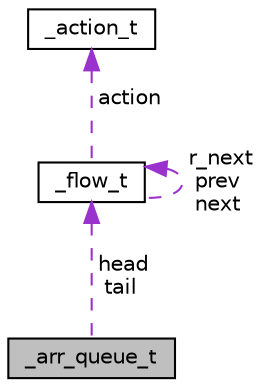 digraph "_arr_queue_t"
{
  edge [fontname="Helvetica",fontsize="10",labelfontname="Helvetica",labelfontsize="10"];
  node [fontname="Helvetica",fontsize="10",shape=record];
  Node1 [label="_arr_queue_t",height=0.2,width=0.4,color="black", fillcolor="grey75", style="filled", fontcolor="black"];
  Node2 -> Node1 [dir="back",color="darkorchid3",fontsize="10",style="dashed",label=" head\ntail" ,fontname="Helvetica"];
  Node2 [label="_flow_t",height=0.2,width=0.4,color="black", fillcolor="white", style="filled",URL="$struct__flow__t.html",tooltip="The structure of a flow. "];
  Node3 -> Node2 [dir="back",color="darkorchid3",fontsize="10",style="dashed",label=" action" ,fontname="Helvetica"];
  Node3 [label="_action_t",height=0.2,width=0.4,color="black", fillcolor="white", style="filled",URL="$struct__action__t.html",tooltip="The structure of an action. "];
  Node2 -> Node2 [dir="back",color="darkorchid3",fontsize="10",style="dashed",label=" r_next\nprev\nnext" ,fontname="Helvetica"];
}
